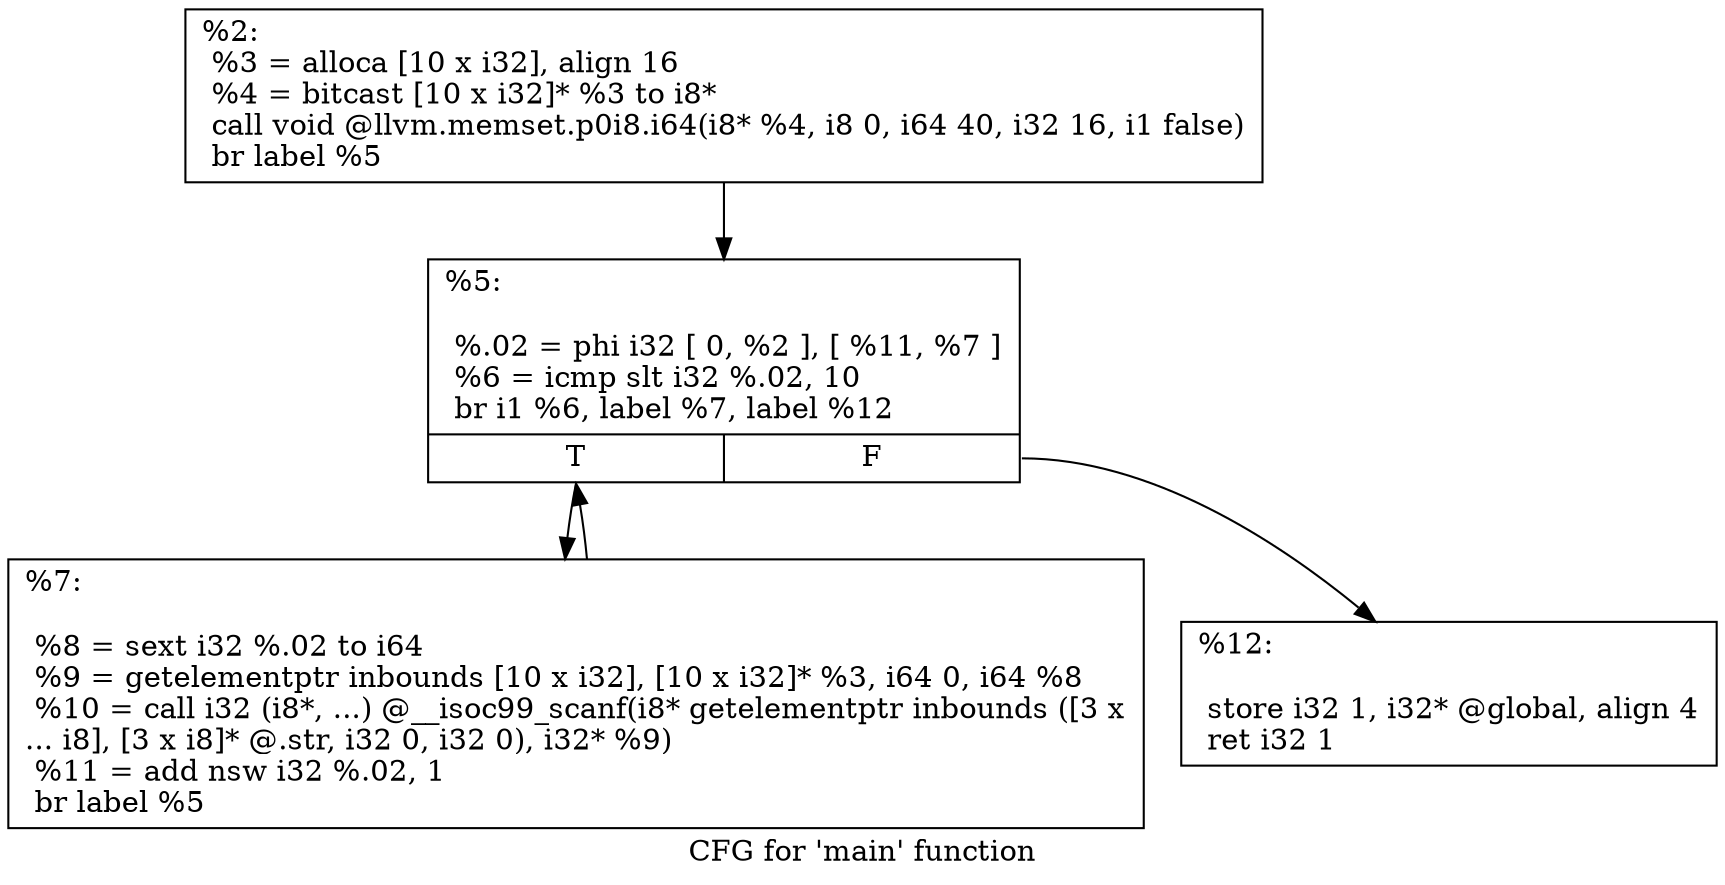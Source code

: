 digraph "CFG for 'main' function" {
	label="CFG for 'main' function";

	Node0x7fffea0b6a70 [shape=record,label="{%2:\l  %3 = alloca [10 x i32], align 16\l  %4 = bitcast [10 x i32]* %3 to i8*\l  call void @llvm.memset.p0i8.i64(i8* %4, i8 0, i64 40, i32 16, i1 false)\l  br label %5\l}"];
	Node0x7fffea0b6a70 -> Node0x7fffea0b7000;
	Node0x7fffea0b7000 [shape=record,label="{%5:\l\l  %.02 = phi i32 [ 0, %2 ], [ %11, %7 ]\l  %6 = icmp slt i32 %.02, 10\l  br i1 %6, label %7, label %12\l|{<s0>T|<s1>F}}"];
	Node0x7fffea0b7000:s0 -> Node0x7fffea0b70f0;
	Node0x7fffea0b7000:s1 -> Node0x7fffea0b73c0;
	Node0x7fffea0b70f0 [shape=record,label="{%7:\l\l  %8 = sext i32 %.02 to i64\l  %9 = getelementptr inbounds [10 x i32], [10 x i32]* %3, i64 0, i64 %8\l  %10 = call i32 (i8*, ...) @__isoc99_scanf(i8* getelementptr inbounds ([3 x\l... i8], [3 x i8]* @.str, i32 0, i32 0), i32* %9)\l  %11 = add nsw i32 %.02, 1\l  br label %5\l}"];
	Node0x7fffea0b70f0 -> Node0x7fffea0b7000;
	Node0x7fffea0b73c0 [shape=record,label="{%12:\l\l  store i32 1, i32* @global, align 4\l  ret i32 1\l}"];
}
